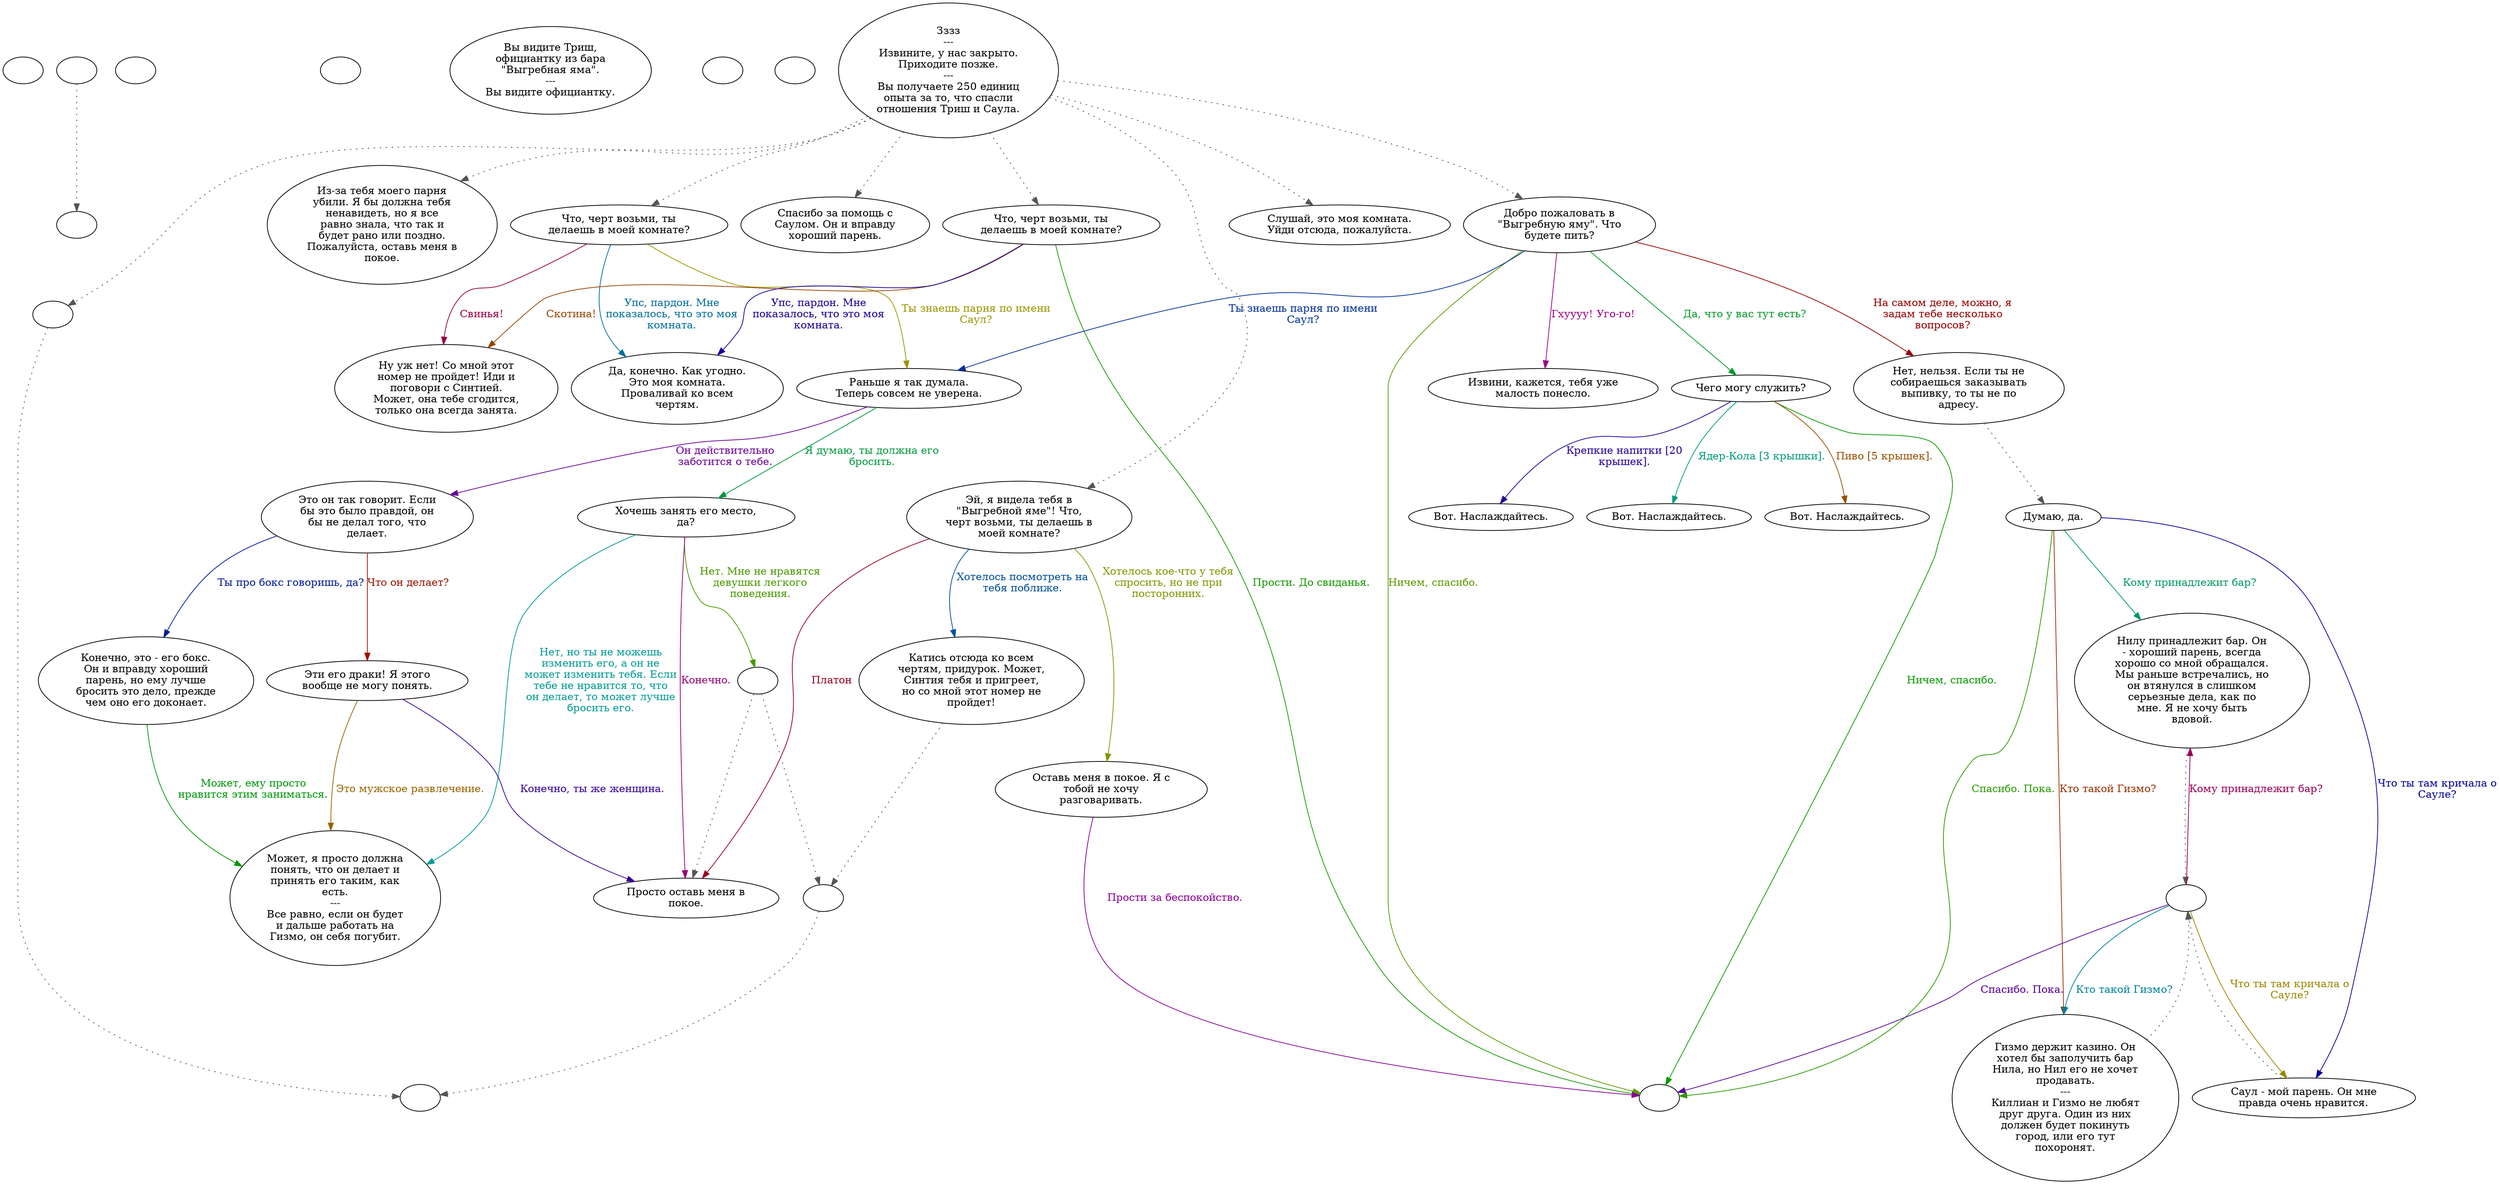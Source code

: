 digraph trish {
  "start" [style=filled       fillcolor="#FFFFFF"       color="#000000"]
  "start" [label=""]
  "critter_p_proc" [style=filled       fillcolor="#FFFFFF"       color="#000000"]
  "critter_p_proc" -> "sleeping" [style=dotted color="#555555"]
  "critter_p_proc" [label=""]
  "damage_p_proc" [style=filled       fillcolor="#FFFFFF"       color="#000000"]
  "damage_p_proc" [label=""]
  "destroy_p_proc" [style=filled       fillcolor="#FFFFFF"       color="#000000"]
  "destroy_p_proc" [label=""]
  "look_at_p_proc" [style=filled       fillcolor="#FFFFFF"       color="#000000"]
  "look_at_p_proc" [label="Вы видите Триш,\nофициантку из бара\n\"Выгребная яма\".\n---\nВы видите официантку."]
  "map_enter_p_proc" [style=filled       fillcolor="#FFFFFF"       color="#000000"]
  "map_enter_p_proc" [label=""]
  "map_update_p_proc" [style=filled       fillcolor="#FFFFFF"       color="#000000"]
  "map_update_p_proc" [label=""]
  "talk_p_proc" [style=filled       fillcolor="#FFFFFF"       color="#000000"]
  "talk_p_proc" -> "get_reaction" [style=dotted color="#555555"]
  "talk_p_proc" -> "Trish17" [style=dotted color="#555555"]
  "talk_p_proc" -> "Trish3" [style=dotted color="#555555"]
  "talk_p_proc" -> "Trish16" [style=dotted color="#555555"]
  "talk_p_proc" -> "Trish0" [style=dotted color="#555555"]
  "talk_p_proc" -> "Trish11" [style=dotted color="#555555"]
  "talk_p_proc" -> "Trish15" [style=dotted color="#555555"]
  "talk_p_proc" -> "Trish25" [style=dotted color="#555555"]
  "talk_p_proc" [label="Зззз\n---\nИзвините, у нас закрыто.\nПриходите позже.\n---\nВы получаете 250 единиц\nопыта за то, что спасли\nотношения Триш и Саула."]
  "Trish0" [style=filled       fillcolor="#FFFFFF"       color="#000000"]
  "Trish0" [label="Что, черт возьми, ты\nделаешь в моей комнате?"]
  "Trish0" -> "Trish1" [label="Скотина!" color="#994400" fontcolor="#994400"]
  "Trish0" -> "Trish2" [label="Упс, пардон. Мне\nпоказалось, что это моя\nкомната." color="#180099" fontcolor="#180099"]
  "Trish0" -> "TrishEnd" [label="Прости. До свиданья." color="#159900" fontcolor="#159900"]
  "Trish1" [style=filled       fillcolor="#FFFFFF"       color="#000000"]
  "Trish1" [label="Ну уж нет! Со мной этот\nномер не пройдет! Иди и\nпоговори с Синтией.\nМожет, она тебе сгодится,\nтолько она всегда занята."]
  "Trish2" [style=filled       fillcolor="#FFFFFF"       color="#000000"]
  "Trish2" [label="Да, конечно. Как угодно.\nЭто моя комната.\nПроваливай ко всем\nчертям."]
  "Trish3" [style=filled       fillcolor="#FFFFFF"       color="#000000"]
  "Trish3" [label="Что, черт возьми, ты\nделаешь в моей комнате?"]
  "Trish3" -> "Trish1" [label="Свинья!" color="#990042" fontcolor="#990042"]
  "Trish3" -> "Trish2" [label="Упс, пардон. Мне\nпоказалось, что это моя\nкомната." color="#006E99" fontcolor="#006E99"]
  "Trish3" -> "Trish4" [label="Ты знаешь парня по имени\nСаул?" color="#999700" fontcolor="#999700"]
  "Trish4" [style=filled       fillcolor="#FFFFFF"       color="#000000"]
  "Trish4" [label="Раньше я так думала.\nТеперь совсем не уверена."]
  "Trish4" -> "Trish5" [label="Он действительно\nзаботится о тебе." color="#6A0099" fontcolor="#6A0099"]
  "Trish4" -> "Trish6" [label="Я думаю, ты должна его\nбросить." color="#00993E" fontcolor="#00993E"]
  "Trish5" [style=filled       fillcolor="#FFFFFF"       color="#000000"]
  "Trish5" [label="Это он так говорит. Если\nбы это было правдой, он\nбы не делал того, что\nделает."]
  "Trish5" -> "Trish9" [label="Что он делает?" color="#991100" fontcolor="#991100"]
  "Trish5" -> "Trish10" [label="Ты про бокс говоришь, да?" color="#001B99" fontcolor="#001B99"]
  "Trish6" [style=filled       fillcolor="#FFFFFF"       color="#000000"]
  "Trish6" [label="Хочешь занять его место,\nда?"]
  "Trish6" -> "Trish6a" [label="Нет. Мне не нравятся\nдевушки легкого\nповедения." color="#489900" fontcolor="#489900"]
  "Trish6" -> "Trish7" [label="Конечно." color="#990075" fontcolor="#990075"]
  "Trish6" -> "Trish8" [label="Нет, но ты не можешь\nизменить его, а он не\nможет изменить тебя. Если\nтебе не нравится то, что\nон делает, то может лучше\nбросить его." color="#009991" fontcolor="#009991"]
  "Trish6a" [style=filled       fillcolor="#FFFFFF"       color="#000000"]
  "Trish6a" -> "DownReact" [style=dotted color="#555555"]
  "Trish6a" -> "Trish7" [style=dotted color="#555555"]
  "Trish6a" [label=""]
  "Trish7" [style=filled       fillcolor="#FFFFFF"       color="#000000"]
  "Trish7" [label="Просто оставь меня в\nпокое."]
  "Trish8" [style=filled       fillcolor="#FFFFFF"       color="#000000"]
  "Trish8" [label="Может, я просто должна\nпонять, что он делает и\nпринять его таким, как\nесть.\n---\nВсе равно, если он будет\nи дальше работать на\nГизмо, он себя погубит."]
  "Trish9" [style=filled       fillcolor="#FFFFFF"       color="#000000"]
  "Trish9" [label="Эти его драки! Я этого\nвообще не могу понять."]
  "Trish9" -> "Trish8" [label="Это мужское развлечение." color="#996400" fontcolor="#996400"]
  "Trish9" -> "Trish7" [label="Конечно, ты же женщина." color="#370099" fontcolor="#370099"]
  "Trish10" [style=filled       fillcolor="#FFFFFF"       color="#000000"]
  "Trish10" [label="Конечно, это - его бокс.\nОн и вправду хороший\nпарень, но ему лучше\nбросить это дело, прежде\nчем оно его доконает."]
  "Trish10" -> "Trish8" [label="Может, ему просто\nнравится этим заниматься." color="#00990B" fontcolor="#00990B"]
  "Trish11" [style=filled       fillcolor="#FFFFFF"       color="#000000"]
  "Trish11" [label="Эй, я видела тебя в\n\"Выгребной яме\"! Что,\nчерт возьми, ты делаешь в\nмоей комнате?"]
  "Trish11" -> "Trish7" [label="Платон" color="#990022" fontcolor="#990022"]
  "Trish11" -> "Trish12" [label="Хотелось посмотреть на\nтебя поближе." color="#004F99" fontcolor="#004F99"]
  "Trish11" -> "Trish13" [label="Хотелось кое-что у тебя\nспросить, но не при\nпосторонних." color="#7B9900" fontcolor="#7B9900"]
  "Trish12" [style=filled       fillcolor="#FFFFFF"       color="#000000"]
  "Trish12" -> "DownReact" [style=dotted color="#555555"]
  "Trish12" [label="Катись отсюда ко всем\nчертям, придурок. Может,\nСинтия тебя и пригреет,\nно со мной этот номер не\nпройдет!"]
  "Trish13" [style=filled       fillcolor="#FFFFFF"       color="#000000"]
  "Trish13" [label="Оставь меня в покое. Я с\nтобой не хочу\nразговаривать."]
  "Trish13" -> "TrishEnd" [label="Прости за беспокойство." color="#8A0099" fontcolor="#8A0099"]
  "Trish15" [style=filled       fillcolor="#FFFFFF"       color="#000000"]
  "Trish15" [label="Слушай, это моя комната.\nУйди отсюда, пожалуйста."]
  "Trish16" [style=filled       fillcolor="#FFFFFF"       color="#000000"]
  "Trish16" [label="Спасибо за помощь с\nСаулом. Он и вправду\nхороший парень."]
  "Trish17" [style=filled       fillcolor="#FFFFFF"       color="#000000"]
  "Trish17" [label="Из-за тебя моего парня\nубили. Я бы должна тебя\nненавидеть, но я все\nравно знала, что так и\nбудет рано или поздно.\nПожалуйста, оставь меня в\nпокое."]
  "Trish19" [style=filled       fillcolor="#FFFFFF"       color="#000000"]
  "Trish19" [label="Думаю, да."]
  "Trish19" -> "Trish20" [label="Кому принадлежит бар?" color="#00995D" fontcolor="#00995D"]
  "Trish19" -> "Trish21" [label="Кто такой Гизмо?" color="#993100" fontcolor="#993100"]
  "Trish19" -> "Trish22" [label="Что ты там кричала о\nСауле?" color="#040099" fontcolor="#040099"]
  "Trish19" -> "TrishEnd" [label="Спасибо. Пока." color="#299900" fontcolor="#299900"]
  "Trish20" [style=filled       fillcolor="#FFFFFF"       color="#000000"]
  "Trish20" -> "Trish24" [style=dotted color="#555555"]
  "Trish20" [label="Нилу принадлежит бар. Он\n- хороший парень, всегда\nхорошо со мной обращался.\nМы раньше встречались, но\nон втянулся в слишком\nсерьезные дела, как по\nмне. Я не хочу быть\nвдовой."]
  "Trish21" [style=filled       fillcolor="#FFFFFF"       color="#000000"]
  "Trish21" -> "Trish24" [style=dotted color="#555555"]
  "Trish21" [label="Гизмо держит казино. Он\nхотел бы заполучить бар\nНила, но Нил его не хочет\nпродавать.\n---\nКиллиан и Гизмо не любят\nдруг друга. Один из них\nдолжен будет покинуть\nгород, или его тут\nпохоронят."]
  "Trish22" [style=filled       fillcolor="#FFFFFF"       color="#000000"]
  "Trish22" -> "Trish24" [style=dotted color="#555555"]
  "Trish22" [label="Саул - мой парень. Он мне\nправда очень нравится."]
  "Trish24" [style=filled       fillcolor="#FFFFFF"       color="#000000"]
  "Trish24" [label=""]
  "Trish24" -> "Trish20" [label="Кому принадлежит бар?" color="#990055" fontcolor="#990055"]
  "Trish24" -> "Trish21" [label="Кто такой Гизмо?" color="#008299" fontcolor="#008299"]
  "Trish24" -> "Trish22" [label="Что ты там кричала о\nСауле?" color="#998400" fontcolor="#998400"]
  "Trish24" -> "TrishEnd" [label="Спасибо. Пока." color="#570099" fontcolor="#570099"]
  "Trish25" [style=filled       fillcolor="#FFFFFF"       color="#000000"]
  "Trish25" [label="Добро пожаловать в\n\"Выгребную яму\". Что\nбудете пить?"]
  "Trish25" -> "Trish26" [label="Да, что у вас тут есть?" color="#00992A" fontcolor="#00992A"]
  "Trish25" -> "Trish27" [label="На самом деле, можно, я\nзадам тебе несколько\nвопросов?" color="#990002" fontcolor="#990002"]
  "Trish25" -> "Trish4" [label="Ты знаешь парня по имени\nСаул?" color="#002F99" fontcolor="#002F99"]
  "Trish25" -> "TrishEnd" [label="Ничем, спасибо." color="#5C9900" fontcolor="#5C9900"]
  "Trish25" -> "Trish28" [label="Гхуууу! Уго-го!" color="#990088" fontcolor="#990088"]
  "Trish26" [style=filled       fillcolor="#FFFFFF"       color="#000000"]
  "Trish26" [label="Чего могу служить?"]
  "Trish26" -> "TrishCola" [label="Ядер-Кола [3 крышки]." color="#00997D" fontcolor="#00997D"]
  "Trish26" -> "TrishBeer" [label="Пиво [5 крышек]." color="#995000" fontcolor="#995000"]
  "Trish26" -> "TrishBooze" [label="Крепкие напитки [20\nкрышек]." color="#240099" fontcolor="#240099"]
  "Trish26" -> "TrishEnd" [label="Ничем, спасибо." color="#099900" fontcolor="#099900"]
  "Trish27" [style=filled       fillcolor="#FFFFFF"       color="#000000"]
  "Trish27" -> "Trish19" [style=dotted color="#555555"]
  "Trish27" [label="Нет, нельзя. Если ты не\nсобираешься заказывать\nвыпивку, то ты не по\nадресу."]
  "Trish28" [style=filled       fillcolor="#FFFFFF"       color="#000000"]
  "Trish28" [label="Извини, кажется, тебя уже\nмалость понесло."]
  "TrishEnd" [style=filled       fillcolor="#FFFFFF"       color="#000000"]
  "TrishEnd" [label=""]
  "TrishCola" [style=filled       fillcolor="#FFFFFF"       color="#000000"]
  "TrishCola" [label="Вот. Наслаждайтесь."]
  "TrishBeer" [style=filled       fillcolor="#FFFFFF"       color="#000000"]
  "TrishBeer" [label="Вот. Наслаждайтесь."]
  "TrishBooze" [style=filled       fillcolor="#FFFFFF"       color="#000000"]
  "TrishBooze" [label="Вот. Наслаждайтесь."]
  "sleeping" [style=filled       fillcolor="#FFFFFF"       color="#000000"]
  "sleeping" [label=""]
  "get_reaction" [style=filled       fillcolor="#FFFFFF"       color="#000000"]
  "get_reaction" -> "ReactToLevel" [style=dotted color="#555555"]
  "get_reaction" [label=""]
  "ReactToLevel" [style=filled       fillcolor="#FFFFFF"       color="#000000"]
  "ReactToLevel" [label=""]
  "DownReact" [style=filled       fillcolor="#FFFFFF"       color="#000000"]
  "DownReact" -> "ReactToLevel" [style=dotted color="#555555"]
  "DownReact" [label=""]
}